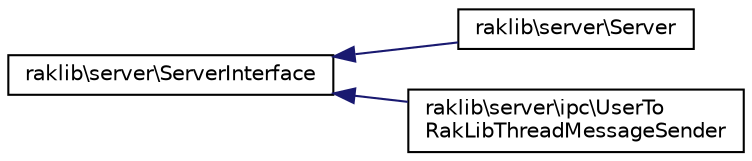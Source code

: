 digraph "Graphical Class Hierarchy"
{
 // INTERACTIVE_SVG=YES
 // LATEX_PDF_SIZE
  edge [fontname="Helvetica",fontsize="10",labelfontname="Helvetica",labelfontsize="10"];
  node [fontname="Helvetica",fontsize="10",shape=record];
  rankdir="LR";
  Node0 [label="raklib\\server\\ServerInterface",height=0.2,width=0.4,color="black", fillcolor="white", style="filled",URL="$df/d56/interfaceraklib_1_1server_1_1_server_interface.html",tooltip=" "];
  Node0 -> Node1 [dir="back",color="midnightblue",fontsize="10",style="solid",fontname="Helvetica"];
  Node1 [label="raklib\\server\\Server",height=0.2,width=0.4,color="black", fillcolor="white", style="filled",URL="$d8/dd8/classraklib_1_1server_1_1_server.html",tooltip=" "];
  Node0 -> Node2 [dir="back",color="midnightblue",fontsize="10",style="solid",fontname="Helvetica"];
  Node2 [label="raklib\\server\\ipc\\UserTo\lRakLibThreadMessageSender",height=0.2,width=0.4,color="black", fillcolor="white", style="filled",URL="$d4/d78/classraklib_1_1server_1_1ipc_1_1_user_to_rak_lib_thread_message_sender.html",tooltip=" "];
}
